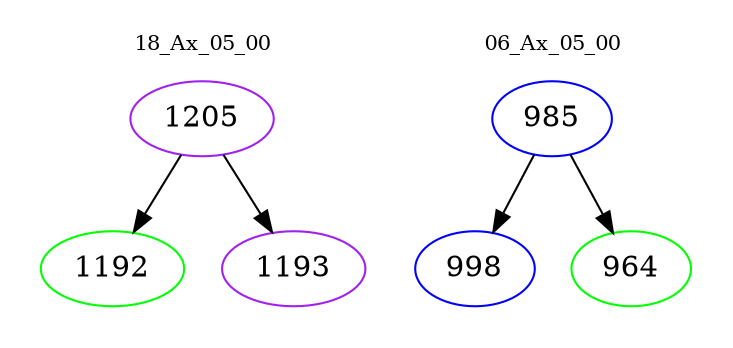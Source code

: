 digraph{
subgraph cluster_0 {
color = white
label = "18_Ax_05_00";
fontsize=10;
T0_1205 [label="1205", color="purple"]
T0_1205 -> T0_1192 [color="black"]
T0_1192 [label="1192", color="green"]
T0_1205 -> T0_1193 [color="black"]
T0_1193 [label="1193", color="purple"]
}
subgraph cluster_1 {
color = white
label = "06_Ax_05_00";
fontsize=10;
T1_985 [label="985", color="blue"]
T1_985 -> T1_998 [color="black"]
T1_998 [label="998", color="blue"]
T1_985 -> T1_964 [color="black"]
T1_964 [label="964", color="green"]
}
}
